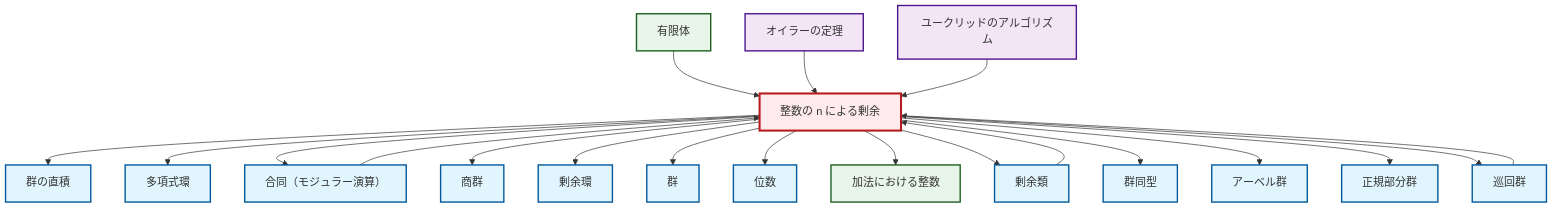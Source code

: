 graph TD
    classDef definition fill:#e1f5fe,stroke:#01579b,stroke-width:2px
    classDef theorem fill:#f3e5f5,stroke:#4a148c,stroke-width:2px
    classDef axiom fill:#fff3e0,stroke:#e65100,stroke-width:2px
    classDef example fill:#e8f5e9,stroke:#1b5e20,stroke-width:2px
    classDef current fill:#ffebee,stroke:#b71c1c,stroke-width:3px
    def-abelian-group["アーベル群"]:::definition
    def-order["位数"]:::definition
    def-polynomial-ring["多項式環"]:::definition
    def-quotient-ring["剰余環"]:::definition
    def-direct-product["群の直積"]:::definition
    ex-quotient-integers-mod-n["整数の n による剰余"]:::example
    def-coset["剰余類"]:::definition
    def-group["群"]:::definition
    def-quotient-group["商群"]:::definition
    def-cyclic-group["巡回群"]:::definition
    thm-euclidean-algorithm["ユークリッドのアルゴリズム"]:::theorem
    def-normal-subgroup["正規部分群"]:::definition
    ex-finite-field["有限体"]:::example
    def-congruence["合同（モジュラー演算）"]:::definition
    ex-integers-addition["加法における整数"]:::example
    thm-euler["オイラーの定理"]:::theorem
    def-isomorphism["群同型"]:::definition
    ex-finite-field --> ex-quotient-integers-mod-n
    thm-euler --> ex-quotient-integers-mod-n
    ex-quotient-integers-mod-n --> def-direct-product
    ex-quotient-integers-mod-n --> def-polynomial-ring
    ex-quotient-integers-mod-n --> def-congruence
    ex-quotient-integers-mod-n --> def-quotient-group
    ex-quotient-integers-mod-n --> def-quotient-ring
    def-cyclic-group --> ex-quotient-integers-mod-n
    def-coset --> ex-quotient-integers-mod-n
    ex-quotient-integers-mod-n --> def-group
    ex-quotient-integers-mod-n --> def-order
    ex-quotient-integers-mod-n --> ex-integers-addition
    ex-quotient-integers-mod-n --> def-coset
    ex-quotient-integers-mod-n --> def-isomorphism
    ex-quotient-integers-mod-n --> def-abelian-group
    thm-euclidean-algorithm --> ex-quotient-integers-mod-n
    def-congruence --> ex-quotient-integers-mod-n
    ex-quotient-integers-mod-n --> def-normal-subgroup
    ex-quotient-integers-mod-n --> def-cyclic-group
    class ex-quotient-integers-mod-n current